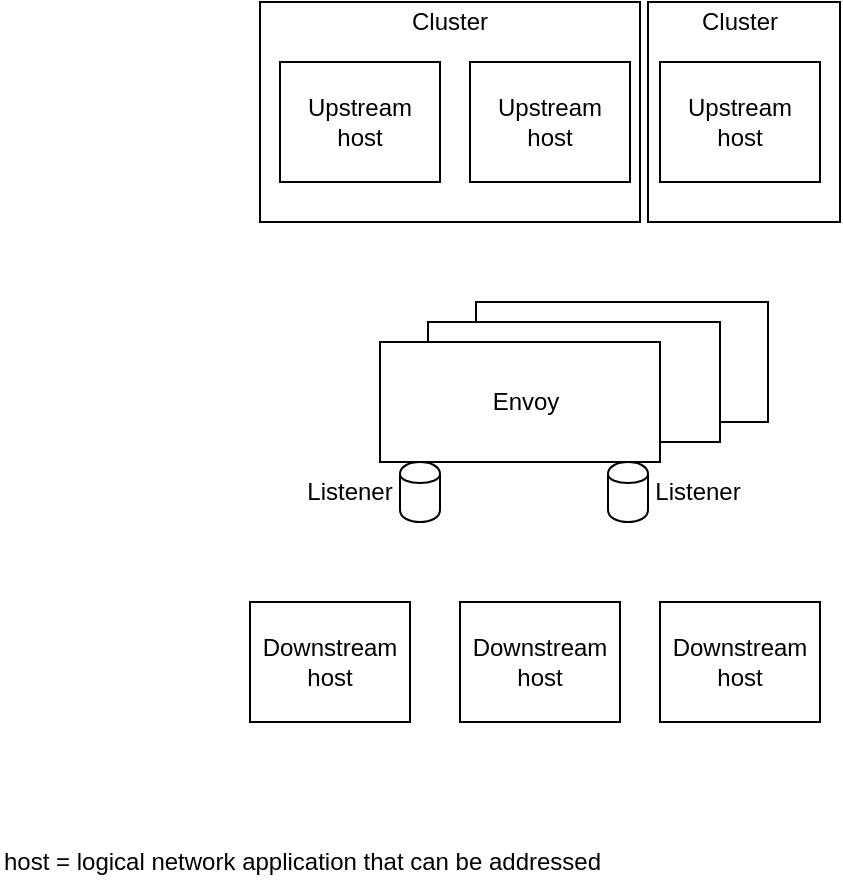 <mxfile version="13.1.2"><diagram id="wWQp0j45864-8xu4NJ0W" name="Page-1"><mxGraphModel dx="1395" dy="814" grid="1" gridSize="10" guides="1" tooltips="1" connect="1" arrows="1" fold="1" page="1" pageScale="1" pageWidth="850" pageHeight="1100" math="0" shadow="0"><root><mxCell id="0"/><mxCell id="1" parent="0"/><mxCell id="lHq40ztbGqnV8VuUCEKW-29" value="" style="rounded=0;whiteSpace=wrap;html=1;" vertex="1" parent="1"><mxGeometry x="348" y="310" width="146" height="60" as="geometry"/></mxCell><mxCell id="lHq40ztbGqnV8VuUCEKW-28" value="" style="rounded=0;whiteSpace=wrap;html=1;" vertex="1" parent="1"><mxGeometry x="324" y="320" width="146" height="60" as="geometry"/></mxCell><mxCell id="lHq40ztbGqnV8VuUCEKW-18" value="" style="rounded=0;whiteSpace=wrap;html=1;" vertex="1" parent="1"><mxGeometry x="434" y="160" width="96" height="110" as="geometry"/></mxCell><mxCell id="lHq40ztbGqnV8VuUCEKW-6" value="" style="rounded=0;whiteSpace=wrap;html=1;" vertex="1" parent="1"><mxGeometry x="240" y="160" width="190" height="110" as="geometry"/></mxCell><mxCell id="lHq40ztbGqnV8VuUCEKW-1" value="" style="rounded=0;whiteSpace=wrap;html=1;" vertex="1" parent="1"><mxGeometry x="300" y="330" width="140" height="60" as="geometry"/></mxCell><mxCell id="lHq40ztbGqnV8VuUCEKW-2" value="Envoy" style="text;html=1;strokeColor=none;fillColor=none;align=center;verticalAlign=middle;whiteSpace=wrap;rounded=0;" vertex="1" parent="1"><mxGeometry x="353" y="350" width="40" height="20" as="geometry"/></mxCell><mxCell id="lHq40ztbGqnV8VuUCEKW-3" value="" style="rounded=0;whiteSpace=wrap;html=1;" vertex="1" parent="1"><mxGeometry x="250" y="190" width="80" height="60" as="geometry"/></mxCell><mxCell id="lHq40ztbGqnV8VuUCEKW-4" value="" style="rounded=0;whiteSpace=wrap;html=1;" vertex="1" parent="1"><mxGeometry x="345" y="190" width="80" height="60" as="geometry"/></mxCell><mxCell id="lHq40ztbGqnV8VuUCEKW-5" value="" style="rounded=0;whiteSpace=wrap;html=1;" vertex="1" parent="1"><mxGeometry x="440" y="190" width="80" height="60" as="geometry"/></mxCell><mxCell id="lHq40ztbGqnV8VuUCEKW-7" value="Upstream host" style="text;html=1;strokeColor=none;fillColor=none;align=center;verticalAlign=middle;whiteSpace=wrap;rounded=0;" vertex="1" parent="1"><mxGeometry x="270" y="210" width="40" height="20" as="geometry"/></mxCell><mxCell id="lHq40ztbGqnV8VuUCEKW-9" value="Upstream host" style="text;html=1;strokeColor=none;fillColor=none;align=center;verticalAlign=middle;whiteSpace=wrap;rounded=0;" vertex="1" parent="1"><mxGeometry x="365" y="210" width="40" height="20" as="geometry"/></mxCell><mxCell id="lHq40ztbGqnV8VuUCEKW-10" value="Upstream host" style="text;html=1;strokeColor=none;fillColor=none;align=center;verticalAlign=middle;whiteSpace=wrap;rounded=0;" vertex="1" parent="1"><mxGeometry x="460" y="210" width="40" height="20" as="geometry"/></mxCell><mxCell id="lHq40ztbGqnV8VuUCEKW-11" value="Cluster" style="text;html=1;strokeColor=none;fillColor=none;align=center;verticalAlign=middle;whiteSpace=wrap;rounded=0;" vertex="1" parent="1"><mxGeometry x="315" y="160" width="40" height="20" as="geometry"/></mxCell><mxCell id="lHq40ztbGqnV8VuUCEKW-12" value="" style="rounded=0;whiteSpace=wrap;html=1;" vertex="1" parent="1"><mxGeometry x="235" y="460" width="80" height="60" as="geometry"/></mxCell><mxCell id="lHq40ztbGqnV8VuUCEKW-13" value="" style="rounded=0;whiteSpace=wrap;html=1;" vertex="1" parent="1"><mxGeometry x="340" y="460" width="80" height="60" as="geometry"/></mxCell><mxCell id="lHq40ztbGqnV8VuUCEKW-14" value="" style="rounded=0;whiteSpace=wrap;html=1;" vertex="1" parent="1"><mxGeometry x="440" y="460" width="80" height="60" as="geometry"/></mxCell><mxCell id="lHq40ztbGqnV8VuUCEKW-15" value="Downstream host" style="text;html=1;strokeColor=none;fillColor=none;align=center;verticalAlign=middle;whiteSpace=wrap;rounded=0;" vertex="1" parent="1"><mxGeometry x="255" y="460" width="40" height="60" as="geometry"/></mxCell><mxCell id="lHq40ztbGqnV8VuUCEKW-16" value="Downstream host" style="text;html=1;strokeColor=none;fillColor=none;align=center;verticalAlign=middle;whiteSpace=wrap;rounded=0;" vertex="1" parent="1"><mxGeometry x="360" y="460" width="40" height="60" as="geometry"/></mxCell><mxCell id="lHq40ztbGqnV8VuUCEKW-17" value="Downstream host" style="text;html=1;strokeColor=none;fillColor=none;align=center;verticalAlign=middle;whiteSpace=wrap;rounded=0;" vertex="1" parent="1"><mxGeometry x="460" y="460" width="40" height="60" as="geometry"/></mxCell><mxCell id="lHq40ztbGqnV8VuUCEKW-19" value="Cluster" style="text;html=1;strokeColor=none;fillColor=none;align=center;verticalAlign=middle;whiteSpace=wrap;rounded=0;" vertex="1" parent="1"><mxGeometry x="460" y="160" width="40" height="20" as="geometry"/></mxCell><mxCell id="lHq40ztbGqnV8VuUCEKW-20" value="" style="shape=cylinder;whiteSpace=wrap;html=1;boundedLbl=1;backgroundOutline=1;" vertex="1" parent="1"><mxGeometry x="310" y="390" width="20" height="30" as="geometry"/></mxCell><mxCell id="lHq40ztbGqnV8VuUCEKW-21" value="" style="shape=cylinder;whiteSpace=wrap;html=1;boundedLbl=1;backgroundOutline=1;" vertex="1" parent="1"><mxGeometry x="414" y="390" width="20" height="30" as="geometry"/></mxCell><mxCell id="lHq40ztbGqnV8VuUCEKW-22" value="Listener" style="text;html=1;strokeColor=none;fillColor=none;align=center;verticalAlign=middle;whiteSpace=wrap;rounded=0;" vertex="1" parent="1"><mxGeometry x="439" y="395" width="40" height="20" as="geometry"/></mxCell><mxCell id="lHq40ztbGqnV8VuUCEKW-23" value="Listener" style="text;html=1;strokeColor=none;fillColor=none;align=center;verticalAlign=middle;whiteSpace=wrap;rounded=0;" vertex="1" parent="1"><mxGeometry x="265" y="395" width="40" height="20" as="geometry"/></mxCell><mxCell id="lHq40ztbGqnV8VuUCEKW-24" value="host = logical network application that can be addressed&amp;nbsp;" style="text;html=1;strokeColor=none;fillColor=none;align=left;verticalAlign=middle;whiteSpace=wrap;rounded=0;" vertex="1" parent="1"><mxGeometry x="110" y="580" width="390" height="20" as="geometry"/></mxCell></root></mxGraphModel></diagram></mxfile>